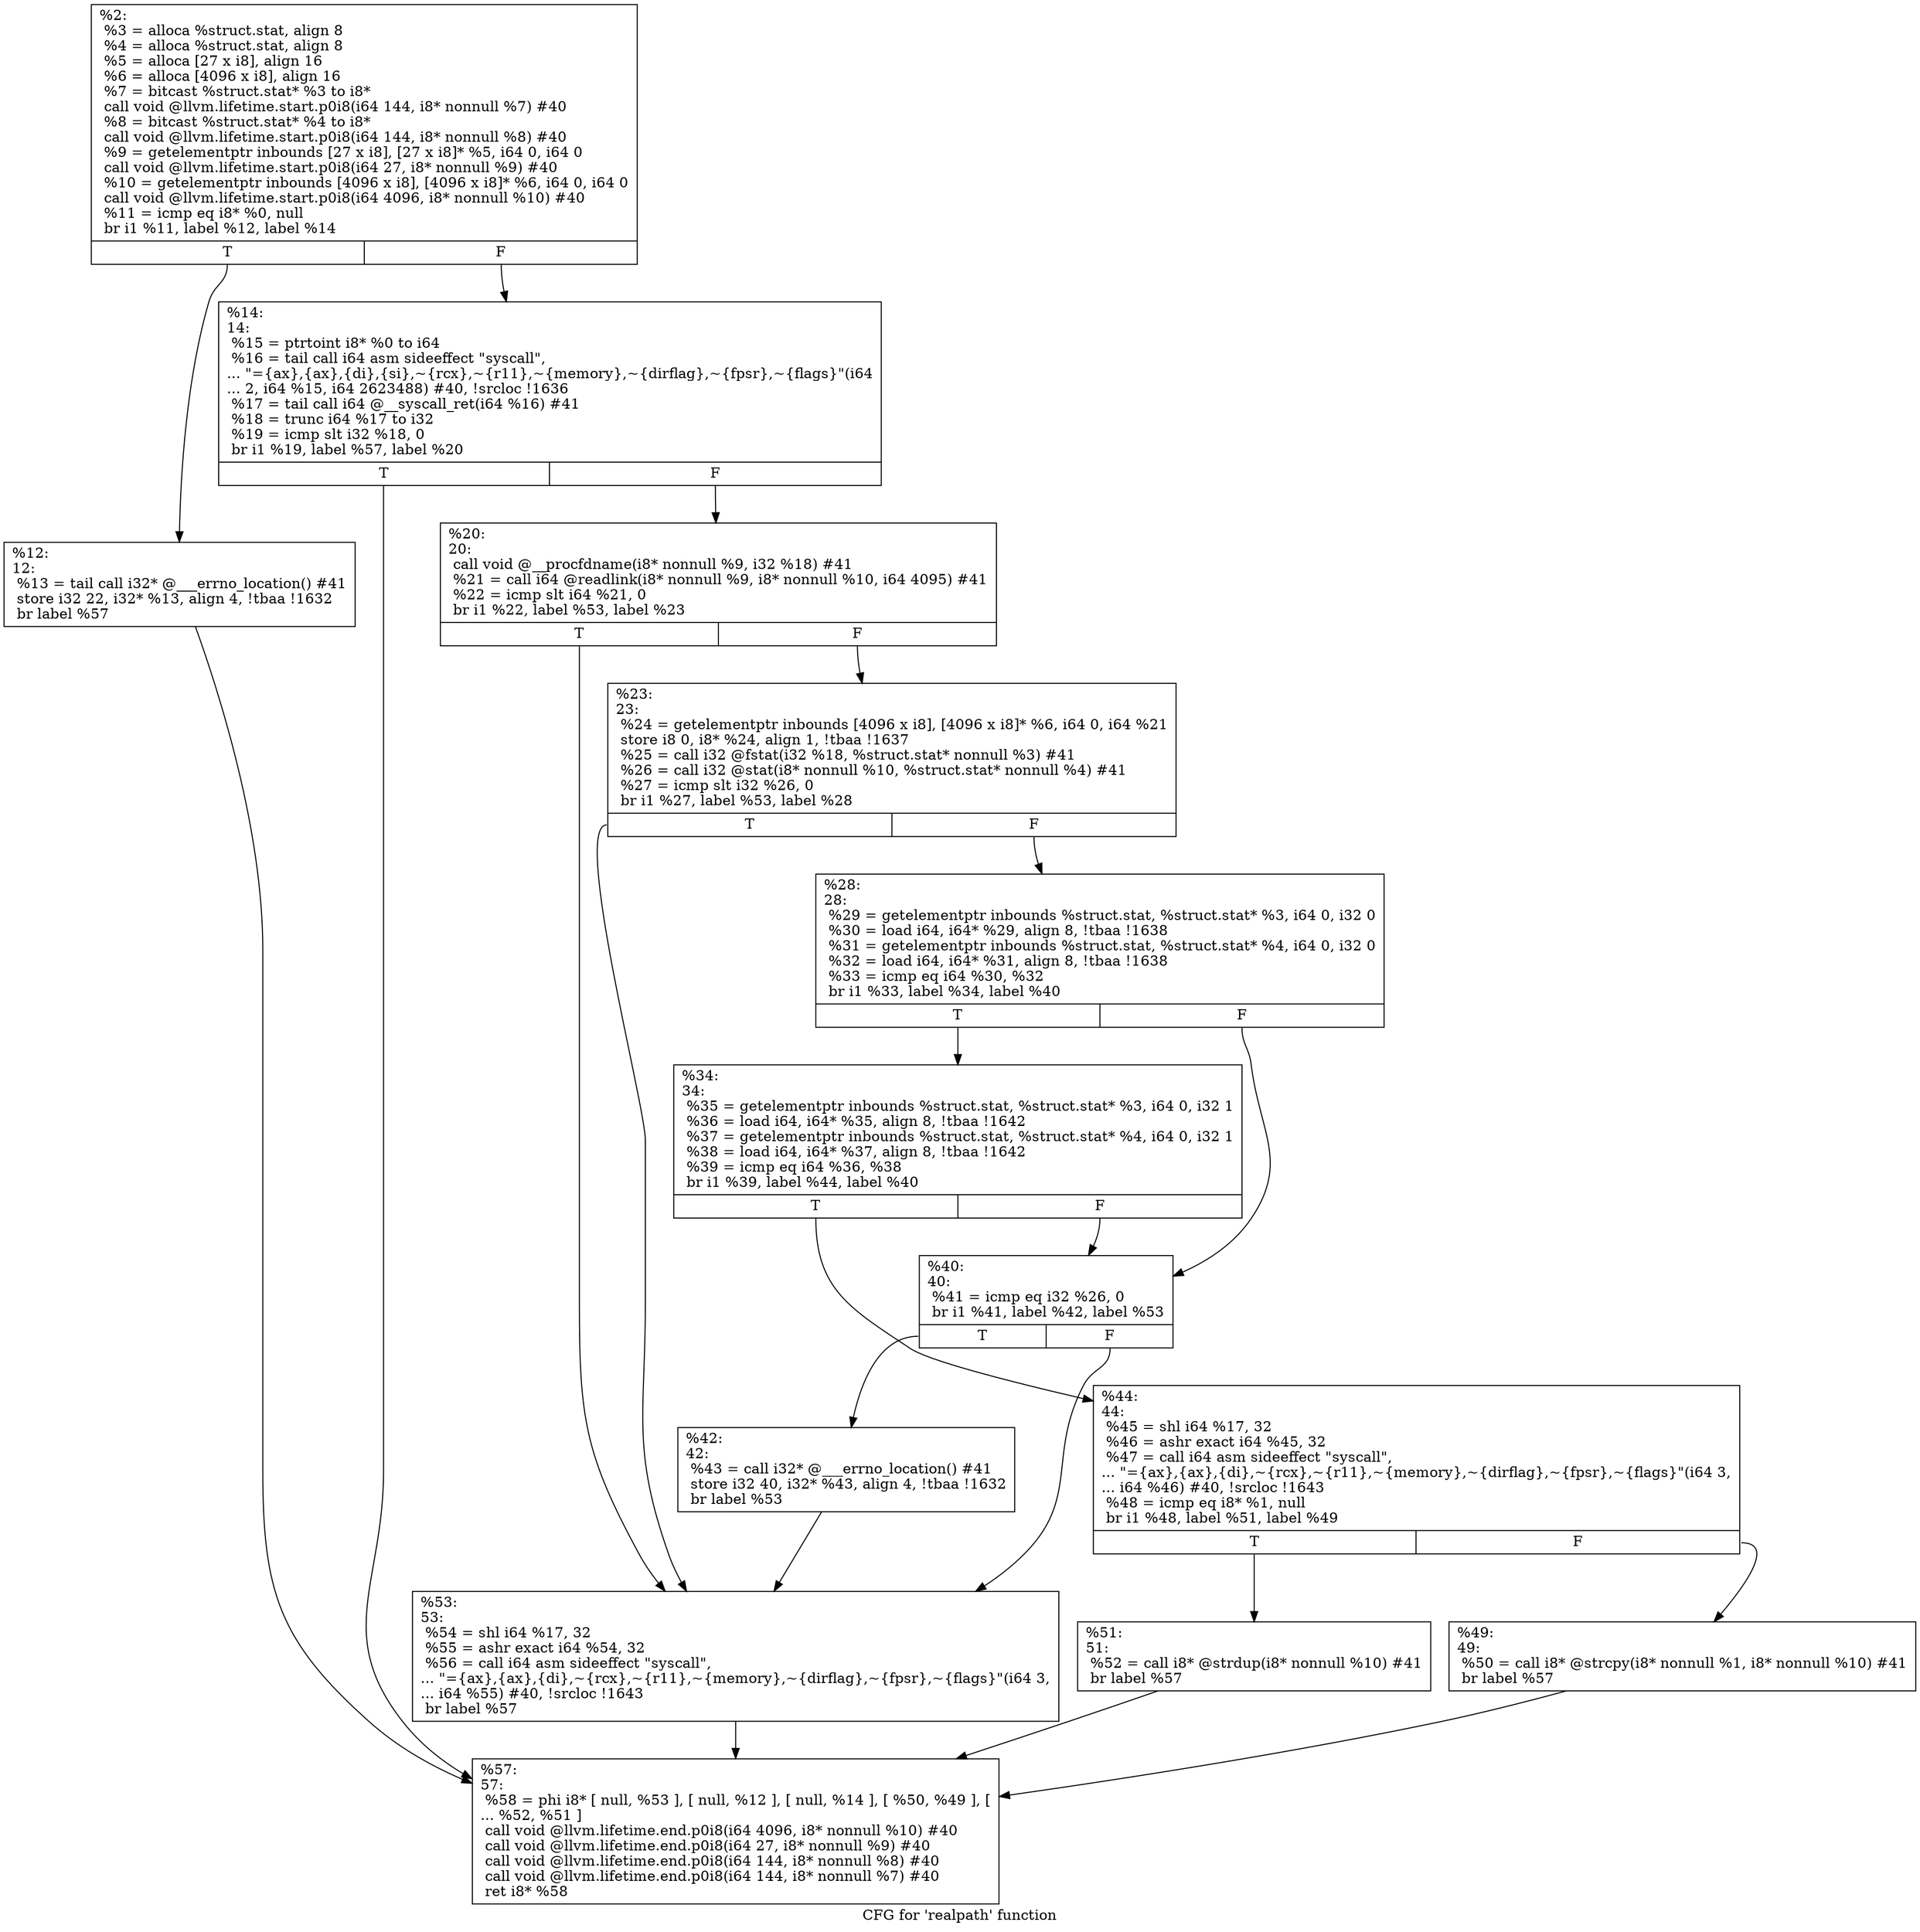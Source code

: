 digraph "CFG for 'realpath' function" {
	label="CFG for 'realpath' function";

	Node0x1f736e0 [shape=record,label="{%2:\l  %3 = alloca %struct.stat, align 8\l  %4 = alloca %struct.stat, align 8\l  %5 = alloca [27 x i8], align 16\l  %6 = alloca [4096 x i8], align 16\l  %7 = bitcast %struct.stat* %3 to i8*\l  call void @llvm.lifetime.start.p0i8(i64 144, i8* nonnull %7) #40\l  %8 = bitcast %struct.stat* %4 to i8*\l  call void @llvm.lifetime.start.p0i8(i64 144, i8* nonnull %8) #40\l  %9 = getelementptr inbounds [27 x i8], [27 x i8]* %5, i64 0, i64 0\l  call void @llvm.lifetime.start.p0i8(i64 27, i8* nonnull %9) #40\l  %10 = getelementptr inbounds [4096 x i8], [4096 x i8]* %6, i64 0, i64 0\l  call void @llvm.lifetime.start.p0i8(i64 4096, i8* nonnull %10) #40\l  %11 = icmp eq i8* %0, null\l  br i1 %11, label %12, label %14\l|{<s0>T|<s1>F}}"];
	Node0x1f736e0:s0 -> Node0x1f73760;
	Node0x1f736e0:s1 -> Node0x1f73bf0;
	Node0x1f73760 [shape=record,label="{%12:\l12:                                               \l  %13 = tail call i32* @___errno_location() #41\l  store i32 22, i32* %13, align 4, !tbaa !1632\l  br label %57\l}"];
	Node0x1f73760 -> Node0x1f73f60;
	Node0x1f73bf0 [shape=record,label="{%14:\l14:                                               \l  %15 = ptrtoint i8* %0 to i64\l  %16 = tail call i64 asm sideeffect \"syscall\",\l... \"=\{ax\},\{ax\},\{di\},\{si\},~\{rcx\},~\{r11\},~\{memory\},~\{dirflag\},~\{fpsr\},~\{flags\}\"(i64\l... 2, i64 %15, i64 2623488) #40, !srcloc !1636\l  %17 = tail call i64 @__syscall_ret(i64 %16) #41\l  %18 = trunc i64 %17 to i32\l  %19 = icmp slt i32 %18, 0\l  br i1 %19, label %57, label %20\l|{<s0>T|<s1>F}}"];
	Node0x1f73bf0:s0 -> Node0x1f73f60;
	Node0x1f73bf0:s1 -> Node0x1f73c40;
	Node0x1f73c40 [shape=record,label="{%20:\l20:                                               \l  call void @__procfdname(i8* nonnull %9, i32 %18) #41\l  %21 = call i64 @readlink(i8* nonnull %9, i8* nonnull %10, i64 4095) #41\l  %22 = icmp slt i64 %21, 0\l  br i1 %22, label %53, label %23\l|{<s0>T|<s1>F}}"];
	Node0x1f73c40:s0 -> Node0x1f73f10;
	Node0x1f73c40:s1 -> Node0x1f73c90;
	Node0x1f73c90 [shape=record,label="{%23:\l23:                                               \l  %24 = getelementptr inbounds [4096 x i8], [4096 x i8]* %6, i64 0, i64 %21\l  store i8 0, i8* %24, align 1, !tbaa !1637\l  %25 = call i32 @fstat(i32 %18, %struct.stat* nonnull %3) #41\l  %26 = call i32 @stat(i8* nonnull %10, %struct.stat* nonnull %4) #41\l  %27 = icmp slt i32 %26, 0\l  br i1 %27, label %53, label %28\l|{<s0>T|<s1>F}}"];
	Node0x1f73c90:s0 -> Node0x1f73f10;
	Node0x1f73c90:s1 -> Node0x1f73ce0;
	Node0x1f73ce0 [shape=record,label="{%28:\l28:                                               \l  %29 = getelementptr inbounds %struct.stat, %struct.stat* %3, i64 0, i32 0\l  %30 = load i64, i64* %29, align 8, !tbaa !1638\l  %31 = getelementptr inbounds %struct.stat, %struct.stat* %4, i64 0, i32 0\l  %32 = load i64, i64* %31, align 8, !tbaa !1638\l  %33 = icmp eq i64 %30, %32\l  br i1 %33, label %34, label %40\l|{<s0>T|<s1>F}}"];
	Node0x1f73ce0:s0 -> Node0x1f73d30;
	Node0x1f73ce0:s1 -> Node0x1f73d80;
	Node0x1f73d30 [shape=record,label="{%34:\l34:                                               \l  %35 = getelementptr inbounds %struct.stat, %struct.stat* %3, i64 0, i32 1\l  %36 = load i64, i64* %35, align 8, !tbaa !1642\l  %37 = getelementptr inbounds %struct.stat, %struct.stat* %4, i64 0, i32 1\l  %38 = load i64, i64* %37, align 8, !tbaa !1642\l  %39 = icmp eq i64 %36, %38\l  br i1 %39, label %44, label %40\l|{<s0>T|<s1>F}}"];
	Node0x1f73d30:s0 -> Node0x1f73e20;
	Node0x1f73d30:s1 -> Node0x1f73d80;
	Node0x1f73d80 [shape=record,label="{%40:\l40:                                               \l  %41 = icmp eq i32 %26, 0\l  br i1 %41, label %42, label %53\l|{<s0>T|<s1>F}}"];
	Node0x1f73d80:s0 -> Node0x1f73dd0;
	Node0x1f73d80:s1 -> Node0x1f73f10;
	Node0x1f73dd0 [shape=record,label="{%42:\l42:                                               \l  %43 = call i32* @___errno_location() #41\l  store i32 40, i32* %43, align 4, !tbaa !1632\l  br label %53\l}"];
	Node0x1f73dd0 -> Node0x1f73f10;
	Node0x1f73e20 [shape=record,label="{%44:\l44:                                               \l  %45 = shl i64 %17, 32\l  %46 = ashr exact i64 %45, 32\l  %47 = call i64 asm sideeffect \"syscall\",\l... \"=\{ax\},\{ax\},\{di\},~\{rcx\},~\{r11\},~\{memory\},~\{dirflag\},~\{fpsr\},~\{flags\}\"(i64 3,\l... i64 %46) #40, !srcloc !1643\l  %48 = icmp eq i8* %1, null\l  br i1 %48, label %51, label %49\l|{<s0>T|<s1>F}}"];
	Node0x1f73e20:s0 -> Node0x1f73ec0;
	Node0x1f73e20:s1 -> Node0x1f73e70;
	Node0x1f73e70 [shape=record,label="{%49:\l49:                                               \l  %50 = call i8* @strcpy(i8* nonnull %1, i8* nonnull %10) #41\l  br label %57\l}"];
	Node0x1f73e70 -> Node0x1f73f60;
	Node0x1f73ec0 [shape=record,label="{%51:\l51:                                               \l  %52 = call i8* @strdup(i8* nonnull %10) #41\l  br label %57\l}"];
	Node0x1f73ec0 -> Node0x1f73f60;
	Node0x1f73f10 [shape=record,label="{%53:\l53:                                               \l  %54 = shl i64 %17, 32\l  %55 = ashr exact i64 %54, 32\l  %56 = call i64 asm sideeffect \"syscall\",\l... \"=\{ax\},\{ax\},\{di\},~\{rcx\},~\{r11\},~\{memory\},~\{dirflag\},~\{fpsr\},~\{flags\}\"(i64 3,\l... i64 %55) #40, !srcloc !1643\l  br label %57\l}"];
	Node0x1f73f10 -> Node0x1f73f60;
	Node0x1f73f60 [shape=record,label="{%57:\l57:                                               \l  %58 = phi i8* [ null, %53 ], [ null, %12 ], [ null, %14 ], [ %50, %49 ], [\l... %52, %51 ]\l  call void @llvm.lifetime.end.p0i8(i64 4096, i8* nonnull %10) #40\l  call void @llvm.lifetime.end.p0i8(i64 27, i8* nonnull %9) #40\l  call void @llvm.lifetime.end.p0i8(i64 144, i8* nonnull %8) #40\l  call void @llvm.lifetime.end.p0i8(i64 144, i8* nonnull %7) #40\l  ret i8* %58\l}"];
}
